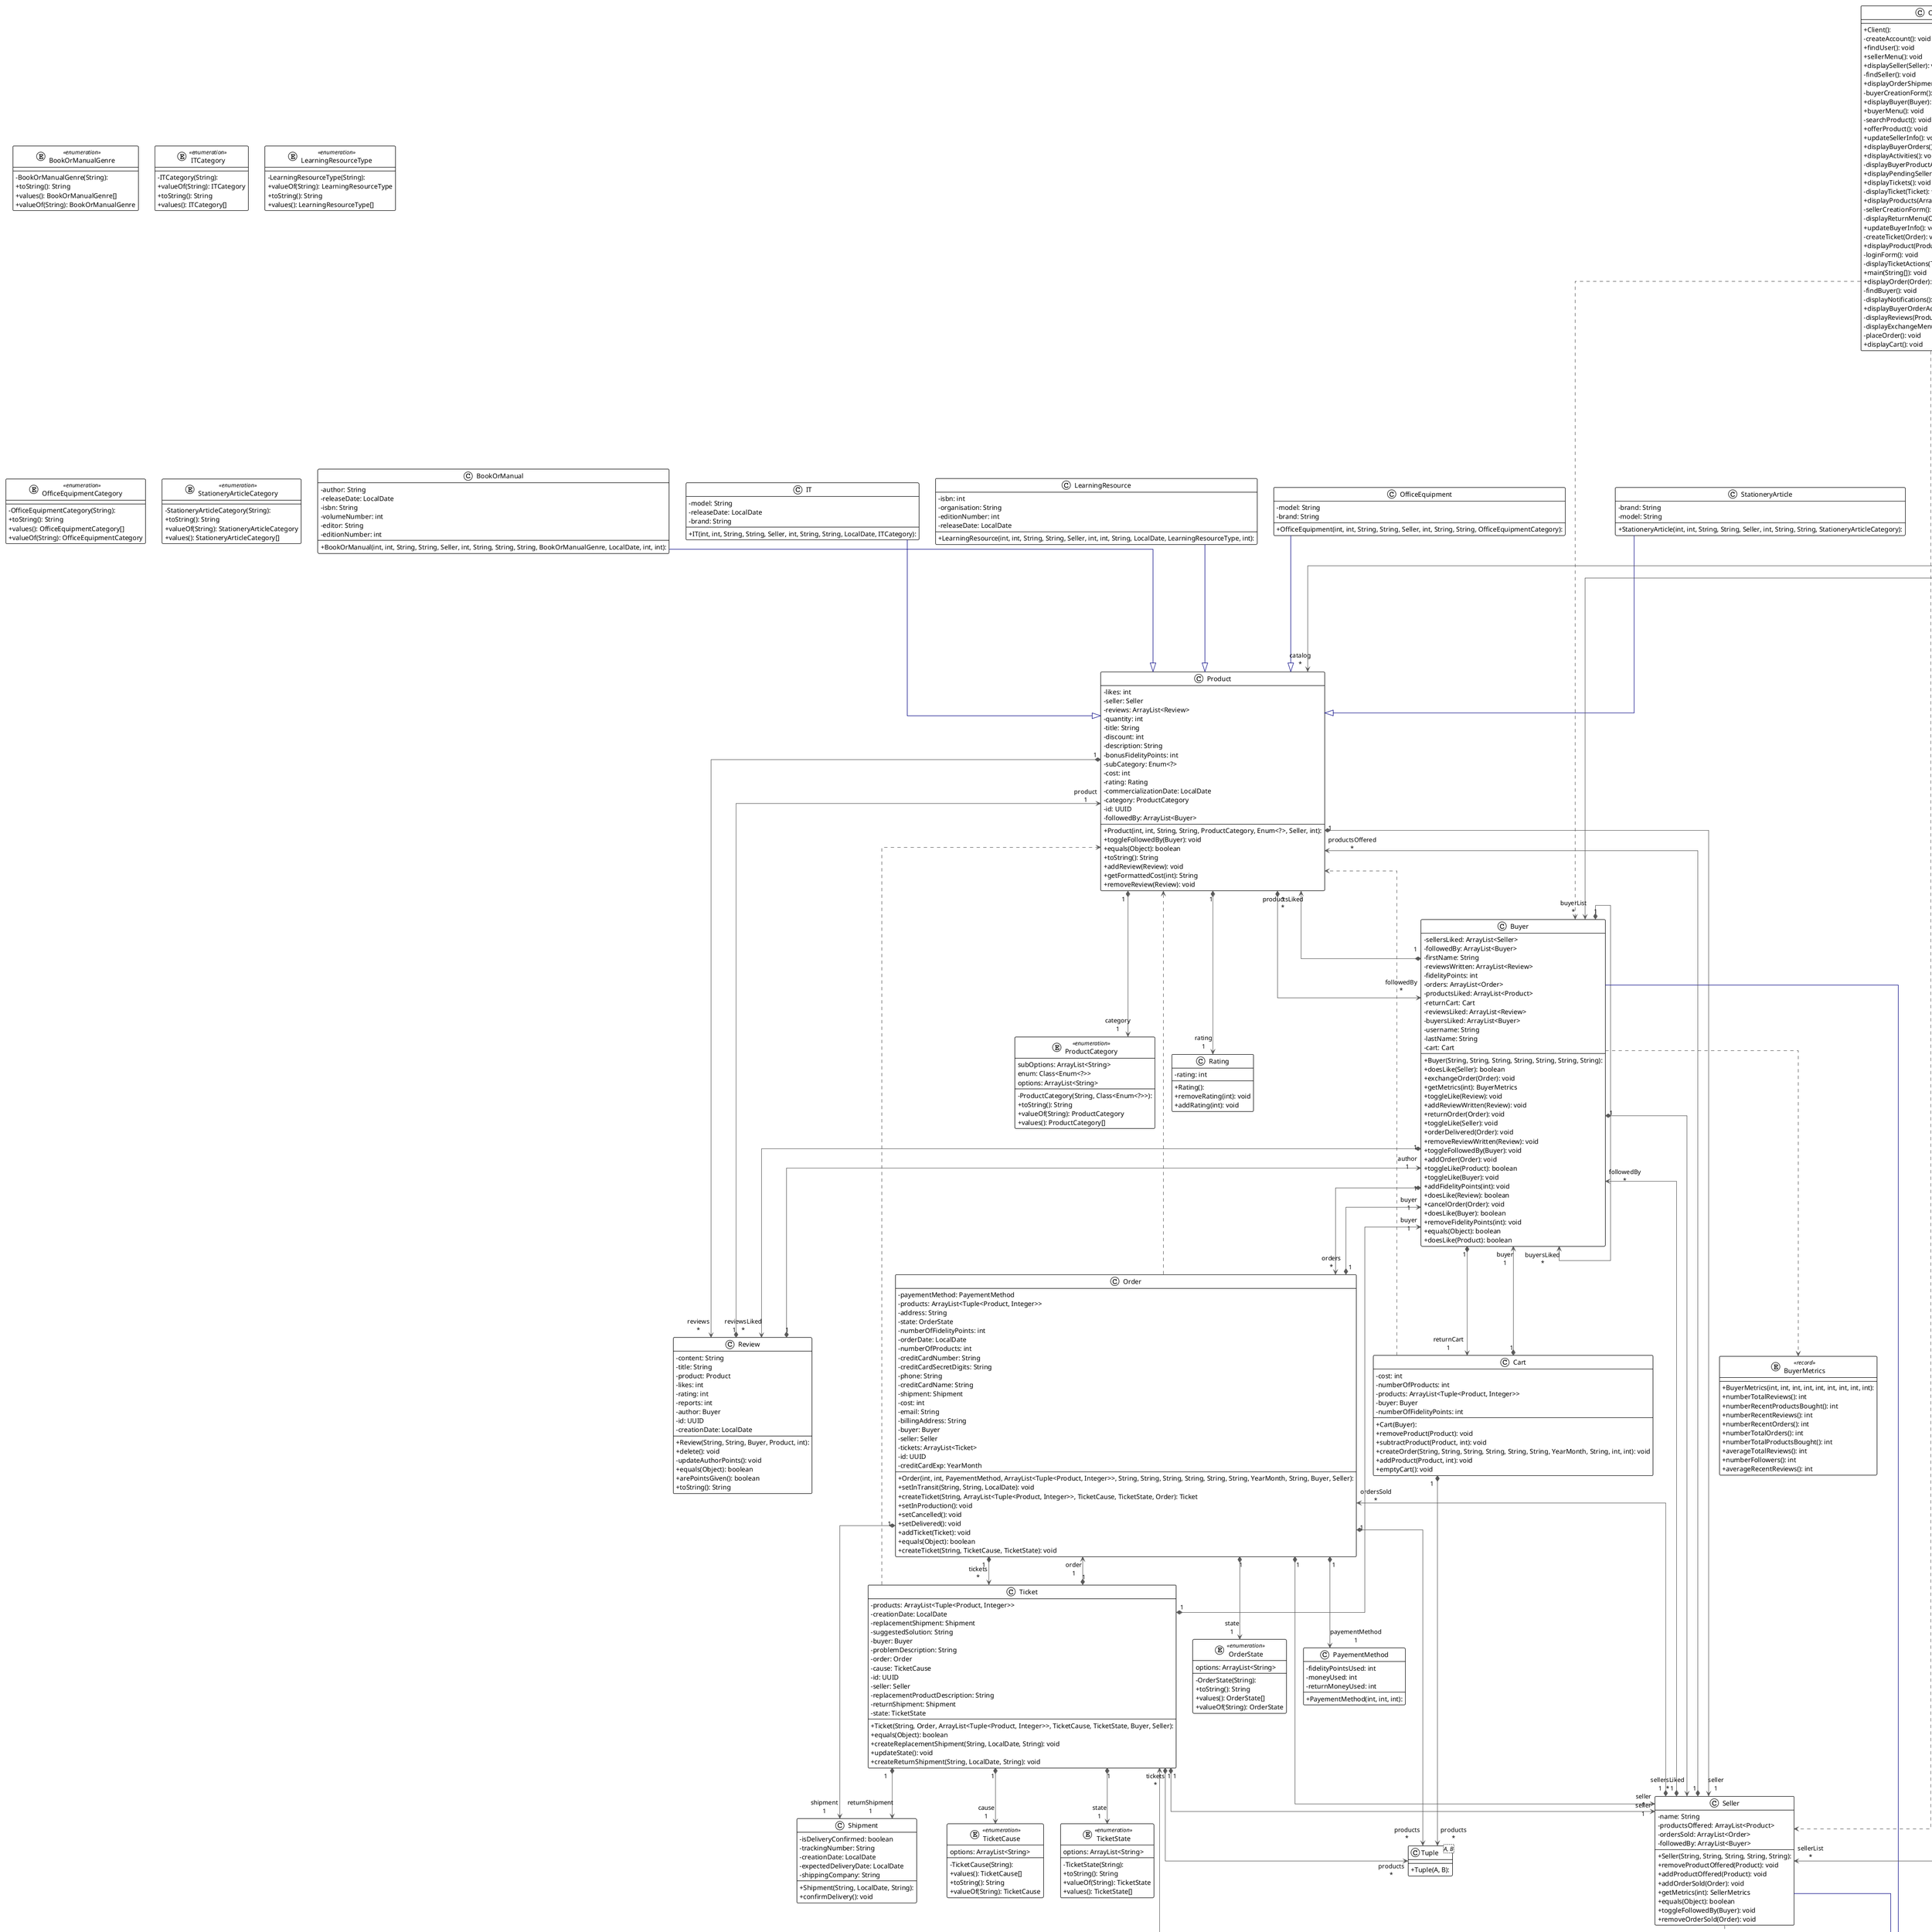 @startuml

!theme plain
top to bottom direction
skinparam classAttributeIconSize 0
skinparam linetype ortho

class BookOrManual {
  + BookOrManual(int, int, String, String, Seller, int, String, String, String, BookOrManualGenre, LocalDate, int, int):
  - author: String
  - releaseDate: LocalDate
  - isbn: String
  - volumeNumber: int
  - editor: String
  - editionNumber: int
}
enum BookOrManualGenre << enumeration >> {
  - BookOrManualGenre(String):
  + toString(): String
  + values(): BookOrManualGenre[]
  + valueOf(String): BookOrManualGenre
}
class Buyer {
  + Buyer(String, String, String, String, String, String, String):
  - sellersLiked: ArrayList<Seller>
  - followedBy: ArrayList<Buyer>
  - firstName: String
  - reviewsWritten: ArrayList<Review>
  - fidelityPoints: int
  - orders: ArrayList<Order>
  - productsLiked: ArrayList<Product>
  - returnCart: Cart
  - reviewsLiked: ArrayList<Review>
  - buyersLiked: ArrayList<Buyer>
  - username: String
  - lastName: String
  - cart: Cart
  + doesLike(Seller): boolean
  + exchangeOrder(Order): void
  + getMetrics(int): BuyerMetrics
  + toggleLike(Review): void
  + addReviewWritten(Review): void
  + returnOrder(Order): void
  + toggleLike(Seller): void
  + orderDelivered(Order): void
  + removeReviewWritten(Review): void
  + toggleFollowedBy(Buyer): void
  + addOrder(Order): void
  + toggleLike(Product): boolean
  + toggleLike(Buyer): void
  + addFidelityPoints(int): void
  + doesLike(Review): boolean
  + cancelOrder(Order): void
  + doesLike(Buyer): boolean
  + removeFidelityPoints(int): void
  + equals(Object): boolean
  + doesLike(Product): boolean
}
entity BuyerMetrics << record >> {
  + BuyerMetrics(int, int, int, int, int, int, int, int, int):
  + numberTotalReviews(): int
  + numberRecentProductsBought(): int
  + numberRecentReviews(): int
  + numberRecentOrders(): int
  + numberTotalOrders(): int
  + numberTotalProductsBought(): int
  + averageTotalReviews(): int
  + numberFollowers(): int
  + averageRecentReviews(): int
}
class Cart {
  + Cart(Buyer):
  - cost: int
  - numberOfProducts: int
  - products: ArrayList<Tuple<Product, Integer>>
  - buyer: Buyer
  - numberOfFidelityPoints: int
  + removeProduct(Product): void
  + subtractProduct(Product, int): void
  + createOrder(String, String, String, String, String, String, YearMonth, String, int, int): void
  + addProduct(Product, int): void
  + emptyCart(): void
}
class Client {
  + Client():
  - createAccount(): void
  + findUser(): void
  + sellerMenu(): void
  + displaySeller(Seller): void
  - findSeller(): void
  + displayOrderShipmentMenu(Order): void
  - buyerCreationForm(): Buyer
  + displayBuyer(Buyer): void
  + buyerMenu(): void
  - searchProduct(): void
  + offerProduct(): void
  + updateSellerInfo(): void
  + displayBuyerOrders(): void
  + displayActivities(): void
  - displayBuyerProductActions(Product): void
  + displayPendingSellerOrders(): void
  + displayTickets(): void
  - displayTicket(Ticket): void
  + displayProducts(ArrayList<Product>): void
  - sellerCreationForm(): Seller
  - displayReturnMenu(Order): void
  + updateBuyerInfo(): void
  - createTicket(Order): void
  + displayProduct(Product): void
  - loginForm(): void
  - displayTicketActions(Ticket): void
  + main(String[]): void
  + displayOrder(Order): void
  - findBuyer(): void
  - displayNotifications(): void
  + displayBuyerOrderActions(Order): void
  - displayReviews(Product): void
  - displayExchangeMenu(Order): void
  - placeOrder(): void
  + displayCart(): void
}
entity DynamicMenuItem << record >> {
  + DynamicMenuItem(String, Runnable, Supplier<Boolean>):
  + name(): String
  + displayCondition(): Supplier<Boolean>
  + action(): Runnable
}
class IT {
  + IT(int, int, String, String, Seller, int, String, String, LocalDate, ITCategory):
  - model: String
  - releaseDate: LocalDate
  - brand: String
}
enum ITCategory << enumeration >> {
  - ITCategory(String):
  + valueOf(String): ITCategory
  + toString(): String
  + values(): ITCategory[]
}
class LearningResource {
  + LearningResource(int, int, String, String, Seller, int, int, String, LocalDate, LearningResourceType, int):
  - isbn: int
  - organisation: String
  - editionNumber: int
  - releaseDate: LocalDate
}
enum LearningResourceType << enumeration >> {
  - LearningResourceType(String):
  + valueOf(String): LearningResourceType
  + toString(): String
  + values(): LearningResourceType[]
}
class Notification {
  + Notification(String, String):
  - title: String
  - id: UUID
  - content: String
  + equals(Object): boolean
}
class OfficeEquipment {
  + OfficeEquipment(int, int, String, String, Seller, int, String, String, OfficeEquipmentCategory):
  - model: String
  - brand: String
}
enum OfficeEquipmentCategory << enumeration >> {
  - OfficeEquipmentCategory(String):
  + toString(): String
  + values(): OfficeEquipmentCategory[]
  + valueOf(String): OfficeEquipmentCategory
}
class Order {
  + Order(int, int, PayementMethod, ArrayList<Tuple<Product, Integer>>, String, String, String, String, String, String, YearMonth, String, Buyer, Seller):
  - payementMethod: PayementMethod
  - products: ArrayList<Tuple<Product, Integer>>
  - address: String
  - state: OrderState
  - numberOfFidelityPoints: int
  - orderDate: LocalDate
  - numberOfProducts: int
  - creditCardNumber: String
  - creditCardSecretDigits: String
  - phone: String
  - creditCardName: String
  - shipment: Shipment
  - cost: int
  - email: String
  - billingAddress: String
  - buyer: Buyer
  - seller: Seller
  - tickets: ArrayList<Ticket>
  - id: UUID
  - creditCardExp: YearMonth
  + setInTransit(String, String, LocalDate): void
  + createTicket(String, ArrayList<Tuple<Product, Integer>>, TicketCause, TicketState, Order): Ticket
  + setInProduction(): void
  + setCancelled(): void
  + setDelivered(): void
  + addTicket(Ticket): void
  + equals(Object): boolean
  + createTicket(String, TicketCause, TicketState): void
}
enum OrderState << enumeration >> {
  - OrderState(String):
  + toString(): String
  + values(): OrderState[]
  + valueOf(String): OrderState
   options: ArrayList<String>
}
class PayementMethod {
  + PayementMethod(int, int, int):
  - fidelityPointsUsed: int
  - moneyUsed: int
  - returnMoneyUsed: int
}
class Product {
  + Product(int, int, String, String, ProductCategory, Enum<?>, Seller, int):
  - likes: int
  - seller: Seller
  - reviews: ArrayList<Review>
  - quantity: int
  - title: String
  - discount: int
  - description: String
  - bonusFidelityPoints: int
  - subCategory: Enum<?>
  - cost: int
  - rating: Rating
  - commercializationDate: LocalDate
  - category: ProductCategory
  - id: UUID
  - followedBy: ArrayList<Buyer>
  + toggleFollowedBy(Buyer): void
  + equals(Object): boolean
  + toString(): String
  + addReview(Review): void
  + getFormattedCost(int): String
  + removeReview(Review): void
}
enum ProductCategory << enumeration >> {
  - ProductCategory(String, Class<Enum<?>>):
  + toString(): String
  + valueOf(String): ProductCategory
  + values(): ProductCategory[]
   subOptions: ArrayList<String>
   enum: Class<Enum<?>>
   options: ArrayList<String>
}
class Rating {
  + Rating():
  - rating: int
  + removeRating(int): void
  + addRating(int): void
}
class Review {
  + Review(String, String, Buyer, Product, int):
  - content: String
  - title: String
  - product: Product
  - likes: int
  - rating: int
  - reports: int
  - author: Buyer
  - id: UUID
  - creationDate: LocalDate
  + delete(): void
  - updateAuthorPoints(): void
  + equals(Object): boolean
  + arePointsGiven(): boolean
  + toString(): String
}
class Seller {
  + Seller(String, String, String, String, String):
  - name: String
  - productsOffered: ArrayList<Product>
  - ordersSold: ArrayList<Order>
  - followedBy: ArrayList<Buyer>
  + removeProductOffered(Product): void
  + addProductOffered(Product): void
  + addOrderSold(Order): void
  + getMetrics(int): SellerMetrics
  + equals(Object): boolean
  + toggleFollowedBy(Buyer): void
  + removeOrderSold(Order): void
}
entity SellerMetrics << record >> {
  + SellerMetrics(int, int, int, int, int, int, int):
  + recentRevenue(): int
  + totalRevenue(): int
  + averageTotalProductRating(): int
  + numberTotalProductsSold(): int
  + numberRecentProductsSold(): int
  + averageRecentProductRating(): int
  + numberProductsOffered(): int
}
class Shipment {
  + Shipment(String, LocalDate, String):
  - isDeliveryConfirmed: boolean
  - trackingNumber: String
  - creationDate: LocalDate
  - expectedDeliveryDate: LocalDate
  - shippingCompany: String
  + confirmDelivery(): void
}
class StationeryArticle {
  + StationeryArticle(int, int, String, String, Seller, int, String, String, StationeryArticleCategory):
  - brand: String
  - model: String
}
enum StationeryArticleCategory << enumeration >> {
  - StationeryArticleCategory(String):
  + toString(): String
  + valueOf(String): StationeryArticleCategory
  + values(): StationeryArticleCategory[]
}
class Ticket {
  + Ticket(String, Order, ArrayList<Tuple<Product, Integer>>, TicketCause, TicketState, Buyer, Seller):
  - products: ArrayList<Tuple<Product, Integer>>
  - creationDate: LocalDate
  - replacementShipment: Shipment
  - suggestedSolution: String
  - buyer: Buyer
  - problemDescription: String
  - order: Order
  - cause: TicketCause
  - id: UUID
  - seller: Seller
  - replacementProductDescription: String
  - returnShipment: Shipment
  - state: TicketState
  + equals(Object): boolean
  + createReplacementShipment(String, LocalDate, String): void
  + updateState(): void
  + createReturnShipment(String, LocalDate, String): void
}
enum TicketCause << enumeration >> {
  - TicketCause(String):
  + values(): TicketCause[]
  + toString(): String
  + valueOf(String): TicketCause
   options: ArrayList<String>
}
enum TicketState << enumeration >> {
  - TicketState(String):
  + toString(): String
  + valueOf(String): TicketState
  + values(): TicketState[]
   options: ArrayList<String>
}
class Tuple<A, B> {
  + Tuple(A, B):
}
class UniShop {
  + UniShop():
  - sellerList: HashMap<String, Seller>
  - catalog: ArrayList<Product>
  - currentUser: User
  - buyerList: HashMap<String, Buyer>
  + loginSeller(String, String): void
  + loadUserList(String): void
  + addUser(Seller): void
  + updateCatalog(): void
  + saveUserList(String): void
  + addUser(Buyer): void
  + removeUser(Buyer): void
  + removeUser(Seller): void
  + loginBuyer(String, String): void
  + isPasswordMatching(String): boolean
}
class User {
  + User(String, String, String, String):
  - phoneNumber: String
  - password: int
  - tickets: ArrayList<Ticket>
  - notifications: ArrayList<Notification>
  - address: String
  - id: UUID
  - email: String
  + removeNotification(Notification): void
  + addNotification(Notification): void
  + hashCode(): int
  + addTicket(Ticket): void
  + updatePassword(String, String): void
}
class Utils {
  + Utils():
  # prettyMenu(String, ArrayList<String>): int
  + validateBonusFidelityPoints(int, int): ValidationResult
  # prettyMenuT(String, ArrayList<T>): T
  # prettyPrompt(String, Function<String, ValidationResult>): String
  + validatePhoneNumber(String): ValidationResult
  + validateNumberRange(int, int, int): ValidationResult
  # prettyPrompt(String): String
  # prettyPromptInt(String, Function<Integer, ValidationResult>): int
  # prettyMenu(String, ArrayList<ArrayList<String>>, String): int
  # quit(UniShop): void
  # prettyPromptCurrency(String): int
  # prettyPromptDate(String): LocalDate
  + validateNotEmpty(String): ValidationResult
  + validateName(String): ValidationResult
  + waitForKey(): void
  + validateISBN(String): ValidationResult
  # prettyPromptBool(String): boolean
  + validateEmail(String): ValidationResult
  # prettify(String): String
  + prettyDynamicMenu(String, String, ArrayList<DynamicMenuItem>, Runnable): void
  + prettyPaginationMenu(List<T>, int, String, Consumer<T>, Function<T, String>, Consumer<T>): void
  # logout(UniShop): void
  # prettyMenu(String, String[]): int
  # clearConsole(): void
  # prettyPromptInt(String): int
  # prettyMenu(String, Class<T>): T
}
entity ValidationResult << record >> {
  + ValidationResult(boolean, String):
  - isValid: boolean
  + message(): String
}

BookOrManual               -[#000082,plain]-^  Product
Buyer                     "1" *-[#595959,plain]-> "buyersLiked\n*" Buyer
Buyer                      -[#595959,dashed]->  BuyerMetrics
Buyer                     "1" *-[#595959,plain]-> "returnCart\n1" Cart
Buyer                     "1" *-[#595959,plain]-> "orders\n*" Order
Buyer                     "1" *-[#595959,plain]-> "productsLiked\n*" Product
Buyer                     "1" *-[#595959,plain]-> "reviewsLiked\n*" Review
Buyer                     "1" *-[#595959,plain]-> "sellersLiked\n*" Seller
Buyer                      -[#000082,plain]-^  User
Cart                      "1" *-[#595959,plain]-> "buyer\n1" Buyer
Cart                       -[#595959,dashed]->  Product
Cart                      "1" *-[#595959,plain]-> "products\n*" Tuple
Client                     -[#595959,dashed]->  Buyer
Client                     -[#595959,dashed]->  Seller
Client                    "1" *-[#595959,plain]-> "unishop\n1" UniShop
DynamicMenuItem            +-[#820000,plain]-  Utils
IT                         -[#000082,plain]-^  Product
LearningResource           -[#000082,plain]-^  Product
OfficeEquipment            -[#000082,plain]-^  Product
Order                     "1" *-[#595959,plain]-> "buyer\n1" Buyer
Order                     "1" *-[#595959,plain]-> "state\n1" OrderState
Order                     "1" *-[#595959,plain]-> "payementMethod\n1" PayementMethod
Order                      -[#595959,dashed]->  Product
Order                     "1" *-[#595959,plain]-> "seller\n1" Seller
Order                     "1" *-[#595959,plain]-> "shipment\n1" Shipment
Order                     "1" *-[#595959,plain]-> "tickets\n*" Ticket
Order                     "1" *-[#595959,plain]-> "products\n*" Tuple
Product                   "1" *-[#595959,plain]-> "followedBy\n*" Buyer
Product                   "1" *-[#595959,plain]-> "category\n1" ProductCategory
Product                   "1" *-[#595959,plain]-> "rating\n1" Rating
Product                   "1" *-[#595959,plain]-> "reviews\n*" Review
Product                   "1" *-[#595959,plain]-> "seller\n1" Seller
Review                    "1" *-[#595959,plain]-> "author\n1" Buyer
Review                    "1" *-[#595959,plain]-> "product\n1" Product
Seller                    "1" *-[#595959,plain]-> "followedBy\n*" Buyer
Seller                    "1" *-[#595959,plain]-> "ordersSold\n*" Order
Seller                    "1" *-[#595959,plain]-> "productsOffered\n*" Product
Seller                     -[#595959,dashed]->  SellerMetrics
Seller                     -[#000082,plain]-^  User
StationeryArticle          -[#000082,plain]-^  Product
Ticket                    "1" *-[#595959,plain]-> "buyer\n1" Buyer
Ticket                    "1" *-[#595959,plain]-> "order\n1" Order
Ticket                     -[#595959,dashed]->  Product
Ticket                    "1" *-[#595959,plain]-> "seller\n1" Seller
Ticket                    "1" *-[#595959,plain]-> "returnShipment\n1" Shipment
Ticket                    "1" *-[#595959,plain]-> "cause\n1" TicketCause
Ticket                    "1" *-[#595959,plain]-> "state\n1" TicketState
Ticket                    "1" *-[#595959,plain]-> "products\n*" Tuple
UniShop                   "1" *-[#595959,plain]-> "buyerList\n*" Buyer
UniShop                   "1" *-[#595959,plain]-> "catalog\n*" Product
UniShop                   "1" *-[#595959,plain]-> "sellerList\n*" Seller
UniShop                   "1" *-[#595959,plain]-> "currentUser\n1" User
User                      "1" *-[#595959,plain]-> "notifications\n*" Notification
User                      "1" *-[#595959,plain]-> "tickets\n*" Ticket
Utils                      -[#595959,dashed]->  ValidationResult
ValidationResult           +-[#820000,plain]-  Utils
@enduml
